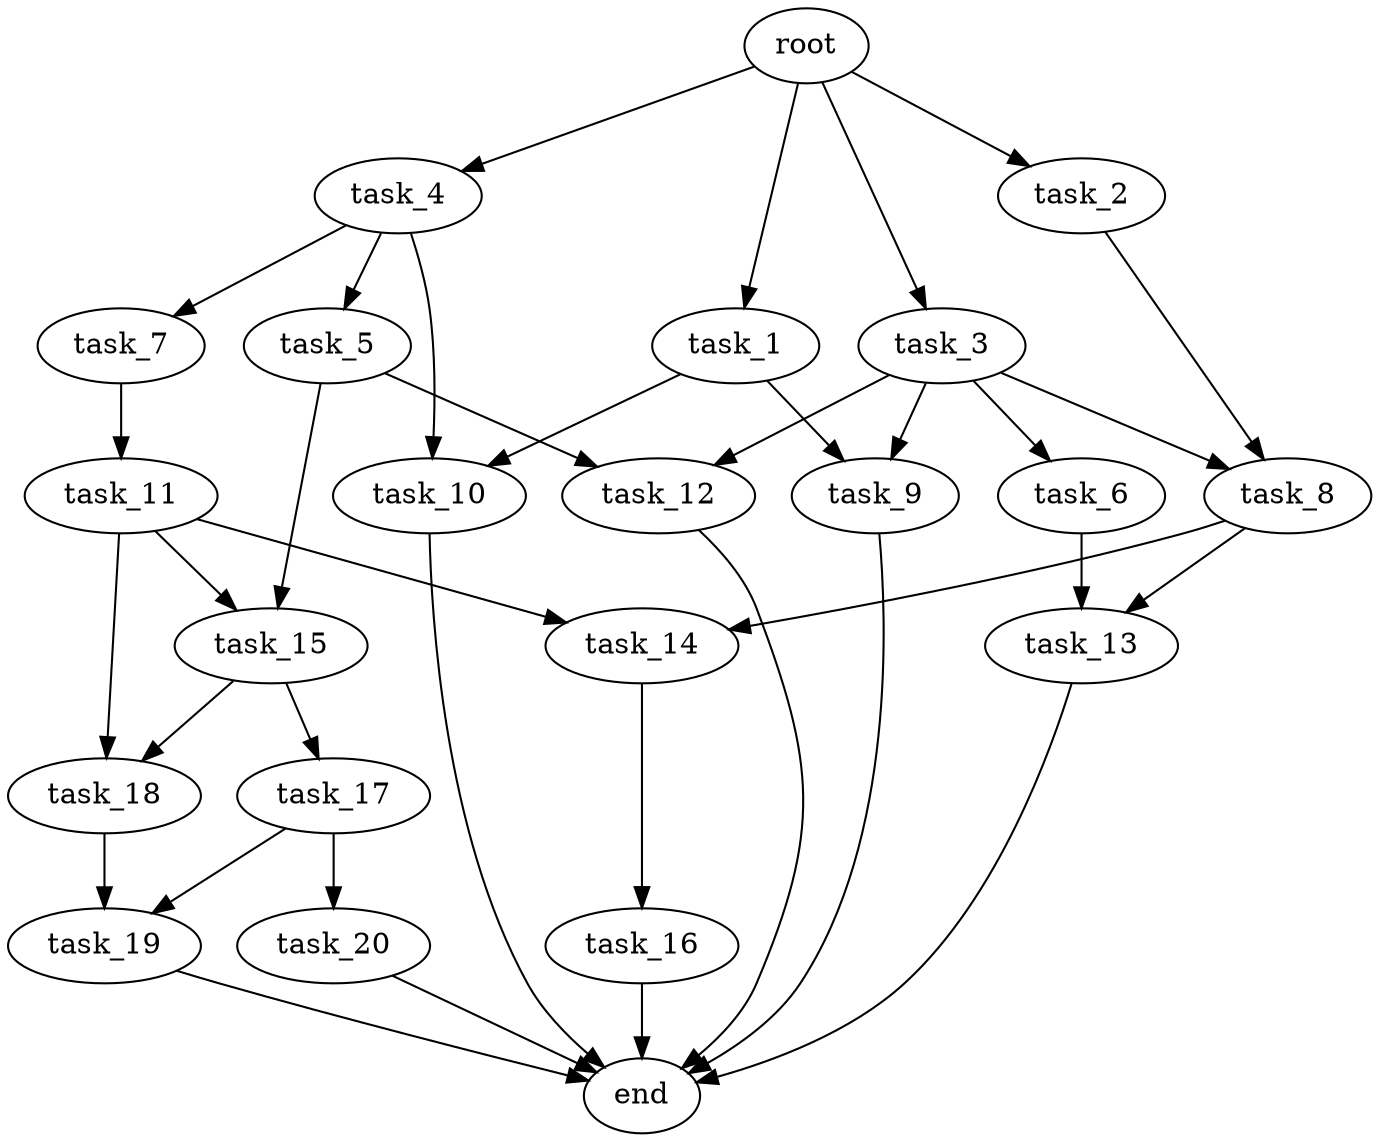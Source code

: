 digraph G {
  root [size="0.000000e+00"];
  task_1 [size="4.735715e+09"];
  task_2 [size="8.493560e+09"];
  task_3 [size="3.008063e+09"];
  task_4 [size="7.076060e+09"];
  task_5 [size="8.057956e+09"];
  task_6 [size="9.147497e+09"];
  task_7 [size="5.624297e+09"];
  task_8 [size="9.677894e+09"];
  task_9 [size="5.573310e+09"];
  task_10 [size="1.341793e+09"];
  task_11 [size="2.429342e+09"];
  task_12 [size="2.034164e+09"];
  task_13 [size="6.467412e+09"];
  task_14 [size="9.222339e+09"];
  task_15 [size="8.471487e+09"];
  task_16 [size="9.255475e+08"];
  task_17 [size="7.246123e+09"];
  task_18 [size="1.905626e+09"];
  task_19 [size="2.685347e+09"];
  task_20 [size="6.737046e+09"];
  end [size="0.000000e+00"];

  root -> task_1 [size="1.000000e-12"];
  root -> task_2 [size="1.000000e-12"];
  root -> task_3 [size="1.000000e-12"];
  root -> task_4 [size="1.000000e-12"];
  task_1 -> task_9 [size="2.786655e+08"];
  task_1 -> task_10 [size="6.708967e+07"];
  task_2 -> task_8 [size="4.838947e+08"];
  task_3 -> task_6 [size="9.147497e+08"];
  task_3 -> task_8 [size="4.838947e+08"];
  task_3 -> task_9 [size="2.786655e+08"];
  task_3 -> task_12 [size="1.017082e+08"];
  task_4 -> task_5 [size="8.057956e+08"];
  task_4 -> task_7 [size="5.624297e+08"];
  task_4 -> task_10 [size="6.708967e+07"];
  task_5 -> task_12 [size="1.017082e+08"];
  task_5 -> task_15 [size="4.235743e+08"];
  task_6 -> task_13 [size="3.233706e+08"];
  task_7 -> task_11 [size="2.429342e+08"];
  task_8 -> task_13 [size="3.233706e+08"];
  task_8 -> task_14 [size="4.611169e+08"];
  task_9 -> end [size="1.000000e-12"];
  task_10 -> end [size="1.000000e-12"];
  task_11 -> task_14 [size="4.611169e+08"];
  task_11 -> task_15 [size="4.235743e+08"];
  task_11 -> task_18 [size="9.528129e+07"];
  task_12 -> end [size="1.000000e-12"];
  task_13 -> end [size="1.000000e-12"];
  task_14 -> task_16 [size="9.255475e+07"];
  task_15 -> task_17 [size="7.246123e+08"];
  task_15 -> task_18 [size="9.528129e+07"];
  task_16 -> end [size="1.000000e-12"];
  task_17 -> task_19 [size="1.342674e+08"];
  task_17 -> task_20 [size="6.737046e+08"];
  task_18 -> task_19 [size="1.342674e+08"];
  task_19 -> end [size="1.000000e-12"];
  task_20 -> end [size="1.000000e-12"];
}

